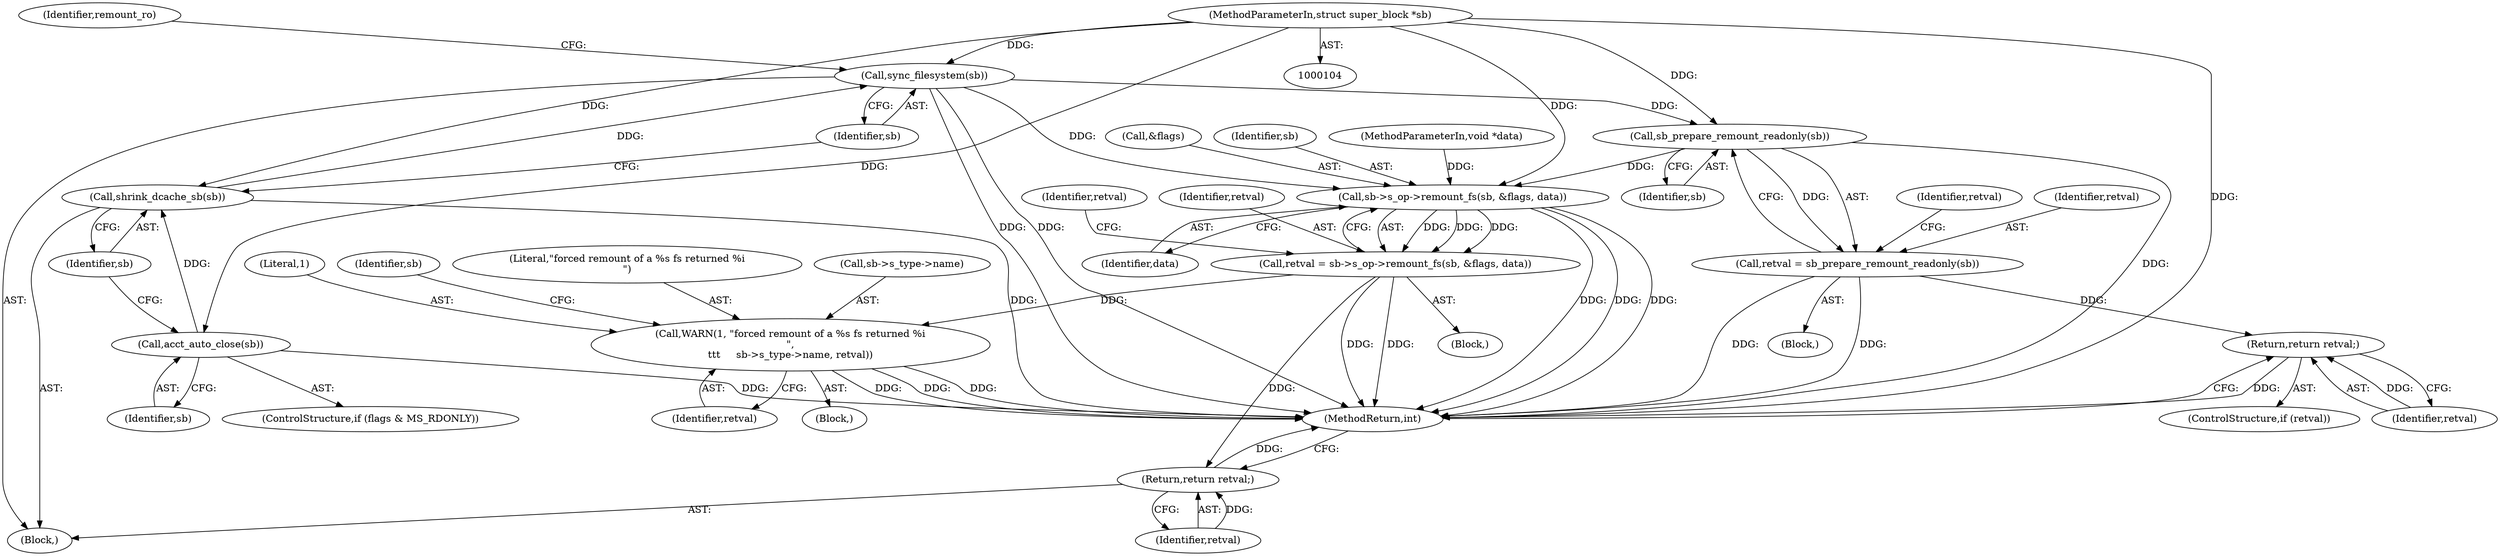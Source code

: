 digraph "0_linux_eee5cc2702929fd41cce28058dc6d6717f723f87_12@API" {
"1000144" [label="(Call,sync_filesystem(sb))"];
"1000142" [label="(Call,shrink_dcache_sb(sb))"];
"1000140" [label="(Call,acct_auto_close(sb))"];
"1000105" [label="(MethodParameterIn,struct super_block *sb)"];
"1000174" [label="(Call,sb_prepare_remount_readonly(sb))"];
"1000172" [label="(Call,retval = sb_prepare_remount_readonly(sb))"];
"1000178" [label="(Return,return retval;)"];
"1000189" [label="(Call,sb->s_op->remount_fs(sb, &flags, data))"];
"1000187" [label="(Call,retval = sb->s_op->remount_fs(sb, &flags, data))"];
"1000201" [label="(Call,WARN(1, \"forced remount of a %s fs returned %i\n\",\n\t\t\t     sb->s_type->name, retval))"];
"1000247" [label="(Return,return retval;)"];
"1000202" [label="(Literal,1)"];
"1000177" [label="(Identifier,retval)"];
"1000212" [label="(Identifier,sb)"];
"1000142" [label="(Call,shrink_dcache_sb(sb))"];
"1000178" [label="(Return,return retval;)"];
"1000174" [label="(Call,sb_prepare_remount_readonly(sb))"];
"1000107" [label="(MethodParameterIn,void *data)"];
"1000186" [label="(Block,)"];
"1000147" [label="(Identifier,remount_ro)"];
"1000247" [label="(Return,return retval;)"];
"1000189" [label="(Call,sb->s_op->remount_fs(sb, &flags, data))"];
"1000172" [label="(Call,retval = sb_prepare_remount_readonly(sb))"];
"1000175" [label="(Identifier,sb)"];
"1000179" [label="(Identifier,retval)"];
"1000187" [label="(Call,retval = sb->s_op->remount_fs(sb, &flags, data))"];
"1000109" [label="(Block,)"];
"1000191" [label="(Call,&flags)"];
"1000141" [label="(Identifier,sb)"];
"1000190" [label="(Identifier,sb)"];
"1000196" [label="(Block,)"];
"1000203" [label="(Literal,\"forced remount of a %s fs returned %i\n\")"];
"1000248" [label="(Identifier,retval)"];
"1000176" [label="(ControlStructure,if (retval))"];
"1000140" [label="(Call,acct_auto_close(sb))"];
"1000193" [label="(Identifier,data)"];
"1000145" [label="(Identifier,sb)"];
"1000105" [label="(MethodParameterIn,struct super_block *sb)"];
"1000249" [label="(MethodReturn,int)"];
"1000136" [label="(ControlStructure,if (flags & MS_RDONLY))"];
"1000188" [label="(Identifier,retval)"];
"1000204" [label="(Call,sb->s_type->name)"];
"1000143" [label="(Identifier,sb)"];
"1000144" [label="(Call,sync_filesystem(sb))"];
"1000201" [label="(Call,WARN(1, \"forced remount of a %s fs returned %i\n\",\n\t\t\t     sb->s_type->name, retval))"];
"1000195" [label="(Identifier,retval)"];
"1000173" [label="(Identifier,retval)"];
"1000209" [label="(Identifier,retval)"];
"1000171" [label="(Block,)"];
"1000144" -> "1000109"  [label="AST: "];
"1000144" -> "1000145"  [label="CFG: "];
"1000145" -> "1000144"  [label="AST: "];
"1000147" -> "1000144"  [label="CFG: "];
"1000144" -> "1000249"  [label="DDG: "];
"1000144" -> "1000249"  [label="DDG: "];
"1000142" -> "1000144"  [label="DDG: "];
"1000105" -> "1000144"  [label="DDG: "];
"1000144" -> "1000174"  [label="DDG: "];
"1000144" -> "1000189"  [label="DDG: "];
"1000142" -> "1000109"  [label="AST: "];
"1000142" -> "1000143"  [label="CFG: "];
"1000143" -> "1000142"  [label="AST: "];
"1000145" -> "1000142"  [label="CFG: "];
"1000142" -> "1000249"  [label="DDG: "];
"1000140" -> "1000142"  [label="DDG: "];
"1000105" -> "1000142"  [label="DDG: "];
"1000140" -> "1000136"  [label="AST: "];
"1000140" -> "1000141"  [label="CFG: "];
"1000141" -> "1000140"  [label="AST: "];
"1000143" -> "1000140"  [label="CFG: "];
"1000140" -> "1000249"  [label="DDG: "];
"1000105" -> "1000140"  [label="DDG: "];
"1000105" -> "1000104"  [label="AST: "];
"1000105" -> "1000249"  [label="DDG: "];
"1000105" -> "1000174"  [label="DDG: "];
"1000105" -> "1000189"  [label="DDG: "];
"1000174" -> "1000172"  [label="AST: "];
"1000174" -> "1000175"  [label="CFG: "];
"1000175" -> "1000174"  [label="AST: "];
"1000172" -> "1000174"  [label="CFG: "];
"1000174" -> "1000249"  [label="DDG: "];
"1000174" -> "1000172"  [label="DDG: "];
"1000174" -> "1000189"  [label="DDG: "];
"1000172" -> "1000171"  [label="AST: "];
"1000173" -> "1000172"  [label="AST: "];
"1000177" -> "1000172"  [label="CFG: "];
"1000172" -> "1000249"  [label="DDG: "];
"1000172" -> "1000249"  [label="DDG: "];
"1000172" -> "1000178"  [label="DDG: "];
"1000178" -> "1000176"  [label="AST: "];
"1000178" -> "1000179"  [label="CFG: "];
"1000179" -> "1000178"  [label="AST: "];
"1000249" -> "1000178"  [label="CFG: "];
"1000178" -> "1000249"  [label="DDG: "];
"1000179" -> "1000178"  [label="DDG: "];
"1000189" -> "1000187"  [label="AST: "];
"1000189" -> "1000193"  [label="CFG: "];
"1000190" -> "1000189"  [label="AST: "];
"1000191" -> "1000189"  [label="AST: "];
"1000193" -> "1000189"  [label="AST: "];
"1000187" -> "1000189"  [label="CFG: "];
"1000189" -> "1000249"  [label="DDG: "];
"1000189" -> "1000249"  [label="DDG: "];
"1000189" -> "1000249"  [label="DDG: "];
"1000189" -> "1000187"  [label="DDG: "];
"1000189" -> "1000187"  [label="DDG: "];
"1000189" -> "1000187"  [label="DDG: "];
"1000107" -> "1000189"  [label="DDG: "];
"1000187" -> "1000186"  [label="AST: "];
"1000188" -> "1000187"  [label="AST: "];
"1000195" -> "1000187"  [label="CFG: "];
"1000187" -> "1000249"  [label="DDG: "];
"1000187" -> "1000249"  [label="DDG: "];
"1000187" -> "1000201"  [label="DDG: "];
"1000187" -> "1000247"  [label="DDG: "];
"1000201" -> "1000196"  [label="AST: "];
"1000201" -> "1000209"  [label="CFG: "];
"1000202" -> "1000201"  [label="AST: "];
"1000203" -> "1000201"  [label="AST: "];
"1000204" -> "1000201"  [label="AST: "];
"1000209" -> "1000201"  [label="AST: "];
"1000212" -> "1000201"  [label="CFG: "];
"1000201" -> "1000249"  [label="DDG: "];
"1000201" -> "1000249"  [label="DDG: "];
"1000201" -> "1000249"  [label="DDG: "];
"1000247" -> "1000109"  [label="AST: "];
"1000247" -> "1000248"  [label="CFG: "];
"1000248" -> "1000247"  [label="AST: "];
"1000249" -> "1000247"  [label="CFG: "];
"1000247" -> "1000249"  [label="DDG: "];
"1000248" -> "1000247"  [label="DDG: "];
}
